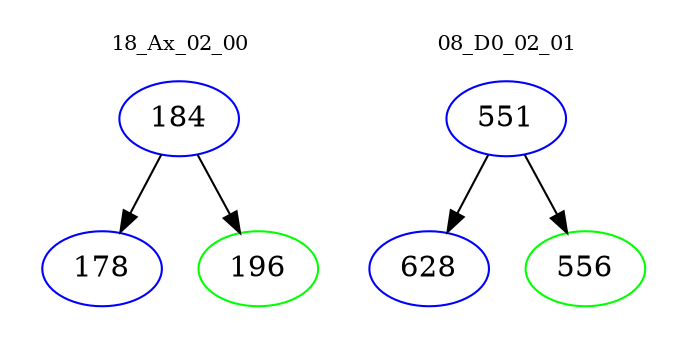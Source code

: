 digraph{
subgraph cluster_0 {
color = white
label = "18_Ax_02_00";
fontsize=10;
T0_184 [label="184", color="blue"]
T0_184 -> T0_178 [color="black"]
T0_178 [label="178", color="blue"]
T0_184 -> T0_196 [color="black"]
T0_196 [label="196", color="green"]
}
subgraph cluster_1 {
color = white
label = "08_D0_02_01";
fontsize=10;
T1_551 [label="551", color="blue"]
T1_551 -> T1_628 [color="black"]
T1_628 [label="628", color="blue"]
T1_551 -> T1_556 [color="black"]
T1_556 [label="556", color="green"]
}
}
